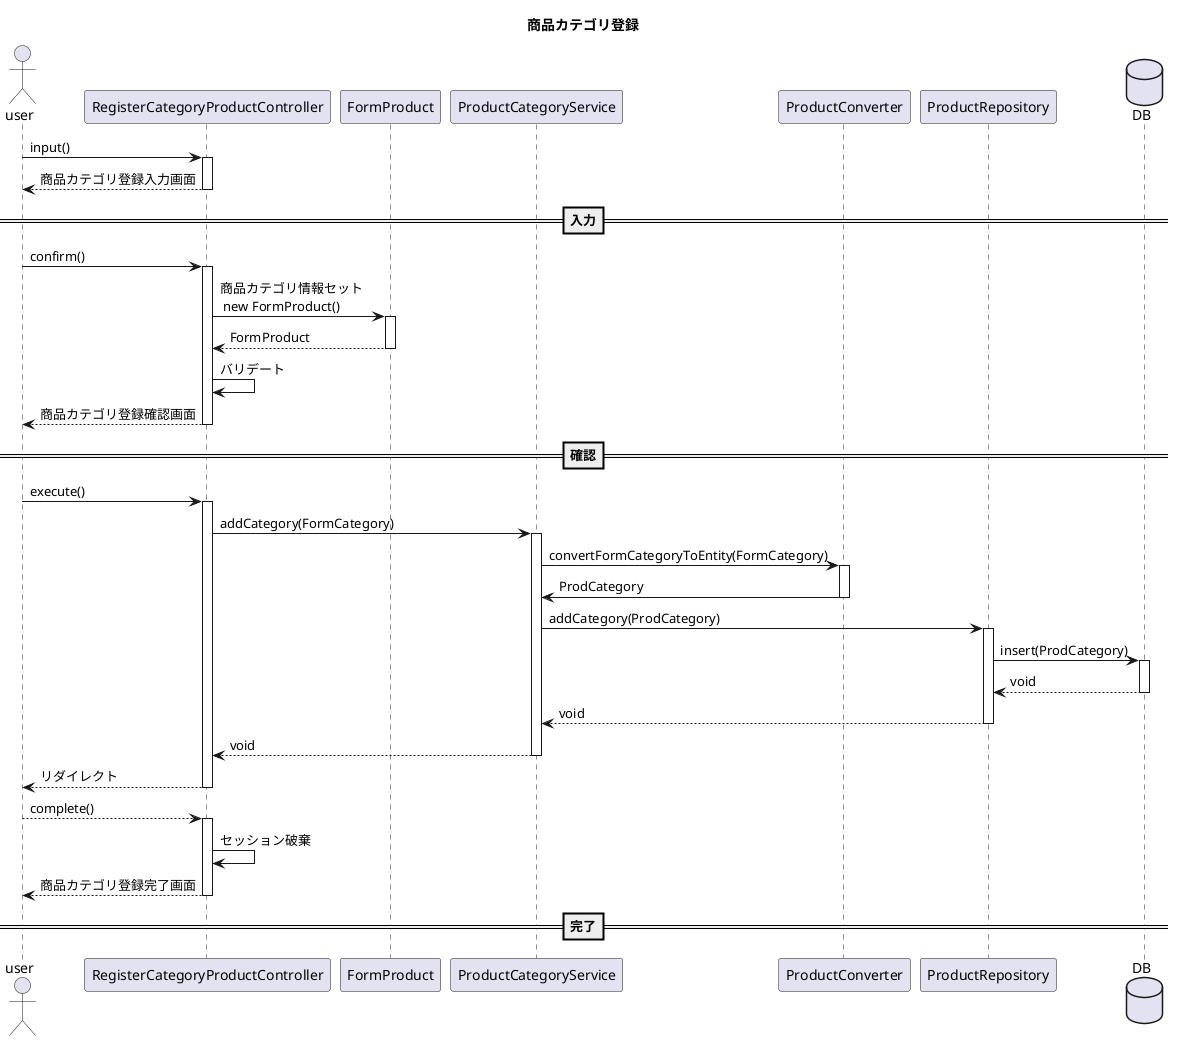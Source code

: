 @startuml
title 商品カテゴリ登録
actor user
participant RegisterCategoryProductController as Controller
participant FormProduct as Form
participant ProductCategoryService as Service
participant ProductConverter as Helper
participant ProductRepository as Repository
database DB


user -> Controller++:input()
user <-- Controller--:商品カテゴリ登録入力画面
==入力==
user -> Controller++:confirm()
Controller -> Form++:商品カテゴリ情報セット\n new FormProduct()
Controller <-- Form--:FormProduct
Controller -> Controller:バリデート
user <-- Controller--:商品カテゴリ登録確認画面
==確認==
user -> Controller++:execute()
Controller -> Service++:addCategory(FormCategory)
Service -> Helper++:convertFormCategoryToEntity(FormCategory)
Service <- Helper--:ProdCategory
Service -> Repository++:addCategory(ProdCategory)
Repository -> DB++:insert(ProdCategory)
Repository <-- DB--:void
Service <-- Repository--:void
Controller <-- Service--:void
user <-- Controller--:リダイレクト
user --> Controller++:complete()
Controller -> Controller:セッション破棄
user <-- Controller--:商品カテゴリ登録完了画面
==完了==
@enduml